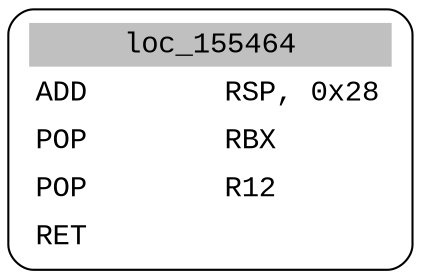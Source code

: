 digraph asm_graph {
1941 [
shape="Mrecord" fontname="Courier New"label =<<table border="0" cellborder="0" cellpadding="3"><tr><td align="center" colspan="2" bgcolor="grey">loc_155464</td></tr><tr><td align="left">ADD        RSP, 0x28</td></tr><tr><td align="left">POP        RBX</td></tr><tr><td align="left">POP        R12</td></tr><tr><td align="left">RET        </td></tr></table>> ];
}